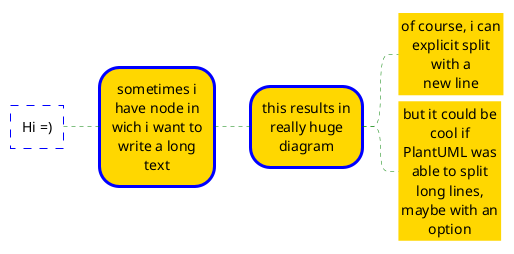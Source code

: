 @startmindmap


<style>
node {
    Padding 12
    Margin 3
    HorizontalAlignment center
    LineColor blue
    LineThickness 3.0
    BackgroundColor gold
    RoundCorner 40
    MaximumWidth 100
}

rootNode {
    LineStyle 8.0;3.0
    LineColor red
    BackgroundColor white
    LineThickness 1.0
    RoundCorner 0
    Shadowing 0.0
}

leafNode {
    LineColor gold
    RoundCorner 0
    Padding 3
}

arrow {
    LineStyle 4
    LineThickness 0.5
    LineColor green
}
</style>

* Hi =)
** sometimes i have node in wich i want to write a long text
*** this results in really huge diagram
**** of course, i can explicit split with a\nnew line
**** but it could be cool if PlantUML was able to split long lines, maybe with an option

@endmindmap
